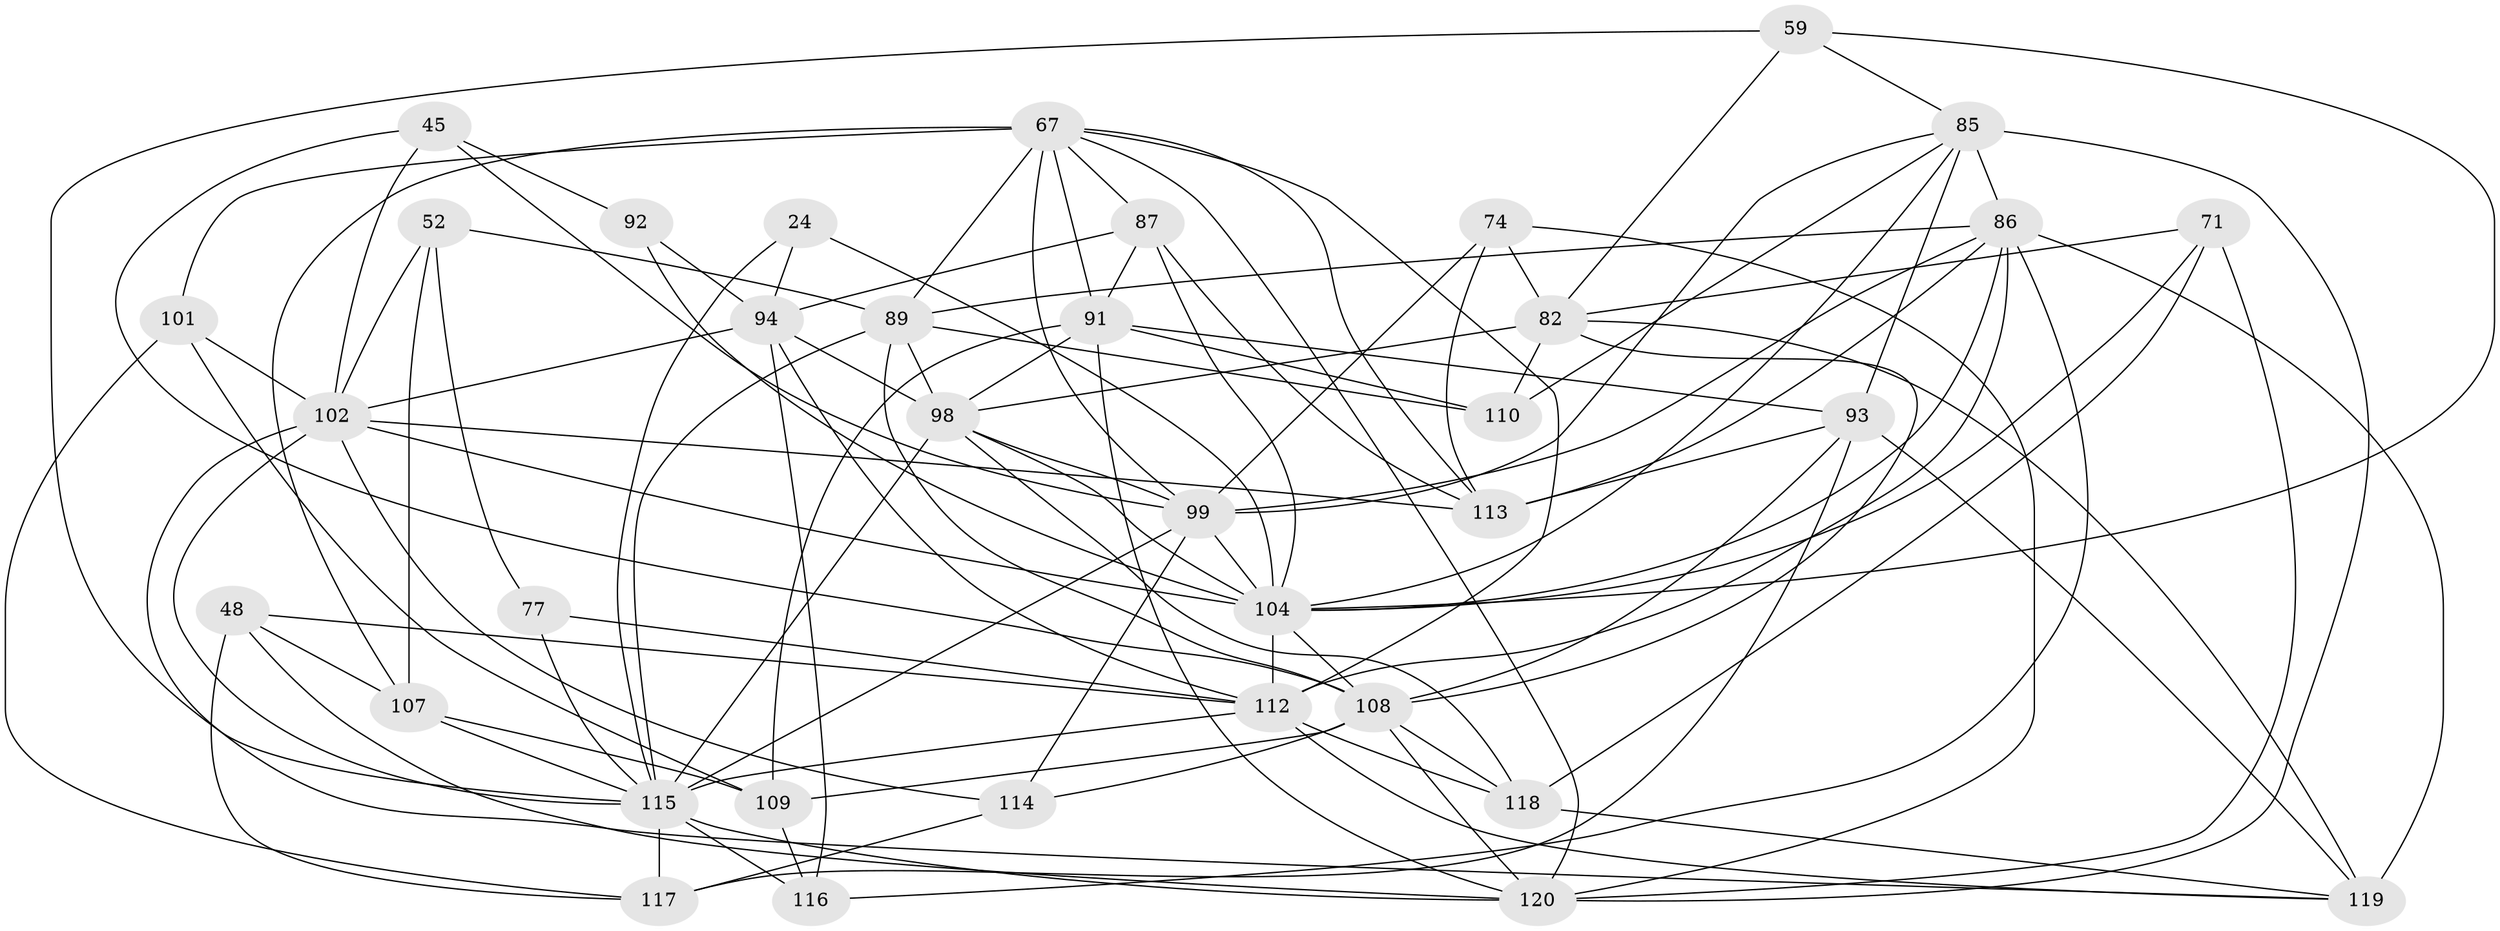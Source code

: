 // original degree distribution, {4: 1.0}
// Generated by graph-tools (version 1.1) at 2025/03/03/04/25 22:03:37]
// undirected, 36 vertices, 110 edges
graph export_dot {
graph [start="1"]
  node [color=gray90,style=filled];
  24 [super="+23"];
  45;
  48;
  52;
  59;
  67 [super="+49+61"];
  71 [super="+30"];
  74;
  77;
  82 [super="+79+46"];
  85 [super="+41+58"];
  86 [super="+19+73"];
  87 [super="+69"];
  89 [super="+39+83+55"];
  91 [super="+21+36"];
  92;
  93 [super="+88"];
  94 [super="+3+54+64"];
  98 [super="+81+60"];
  99 [super="+9+18+70+33"];
  101;
  102 [super="+20+57"];
  104 [super="+4+32+80+97"];
  107 [super="+105"];
  108 [super="+34+68+76"];
  109 [super="+47"];
  110;
  112 [super="+62+65+106"];
  113 [super="+66"];
  114;
  115 [super="+44+100+103"];
  116 [super="+2"];
  117 [super="+90"];
  118 [super="+111"];
  119 [super="+72"];
  120 [super="+8+51"];
  24 -- 104 [weight=3];
  24 -- 94;
  24 -- 115 [weight=2];
  45 -- 92;
  45 -- 99;
  45 -- 102;
  45 -- 108;
  48 -- 107;
  48 -- 120;
  48 -- 117;
  48 -- 112;
  52 -- 77;
  52 -- 107;
  52 -- 102;
  52 -- 89;
  59 -- 85;
  59 -- 104;
  59 -- 82;
  59 -- 115;
  67 -- 113;
  67 -- 99 [weight=3];
  67 -- 101;
  67 -- 91;
  67 -- 107;
  67 -- 112;
  67 -- 87 [weight=2];
  67 -- 120;
  67 -- 89;
  71 -- 120 [weight=2];
  71 -- 118;
  71 -- 104;
  71 -- 82 [weight=2];
  74 -- 113;
  74 -- 99;
  74 -- 120;
  74 -- 82;
  77 -- 115;
  77 -- 112 [weight=2];
  82 -- 110;
  82 -- 119 [weight=2];
  82 -- 108;
  82 -- 98 [weight=2];
  85 -- 104;
  85 -- 120 [weight=2];
  85 -- 86 [weight=3];
  85 -- 93;
  85 -- 110;
  85 -- 99;
  86 -- 116 [weight=2];
  86 -- 119 [weight=3];
  86 -- 113 [weight=2];
  86 -- 89;
  86 -- 104 [weight=2];
  86 -- 112;
  86 -- 99 [weight=2];
  87 -- 104;
  87 -- 94;
  87 -- 91;
  87 -- 113;
  89 -- 115 [weight=2];
  89 -- 110;
  89 -- 108;
  89 -- 98 [weight=3];
  91 -- 120;
  91 -- 109;
  91 -- 110;
  91 -- 98;
  91 -- 93 [weight=2];
  92 -- 94;
  92 -- 104 [weight=2];
  93 -- 108;
  93 -- 113 [weight=2];
  93 -- 117;
  93 -- 119;
  94 -- 98 [weight=2];
  94 -- 116;
  94 -- 112 [weight=2];
  94 -- 102 [weight=2];
  98 -- 118;
  98 -- 104 [weight=2];
  98 -- 115 [weight=2];
  98 -- 99;
  99 -- 104;
  99 -- 115 [weight=3];
  99 -- 114;
  101 -- 102;
  101 -- 109;
  101 -- 117;
  102 -- 114;
  102 -- 104;
  102 -- 119;
  102 -- 113;
  102 -- 115 [weight=3];
  104 -- 112 [weight=6];
  104 -- 108;
  107 -- 109;
  107 -- 115 [weight=2];
  108 -- 109;
  108 -- 120 [weight=2];
  108 -- 114;
  108 -- 118;
  109 -- 116 [weight=2];
  112 -- 118;
  112 -- 119;
  112 -- 115;
  114 -- 117;
  115 -- 120 [weight=2];
  115 -- 116;
  115 -- 117 [weight=2];
  118 -- 119 [weight=2];
}
